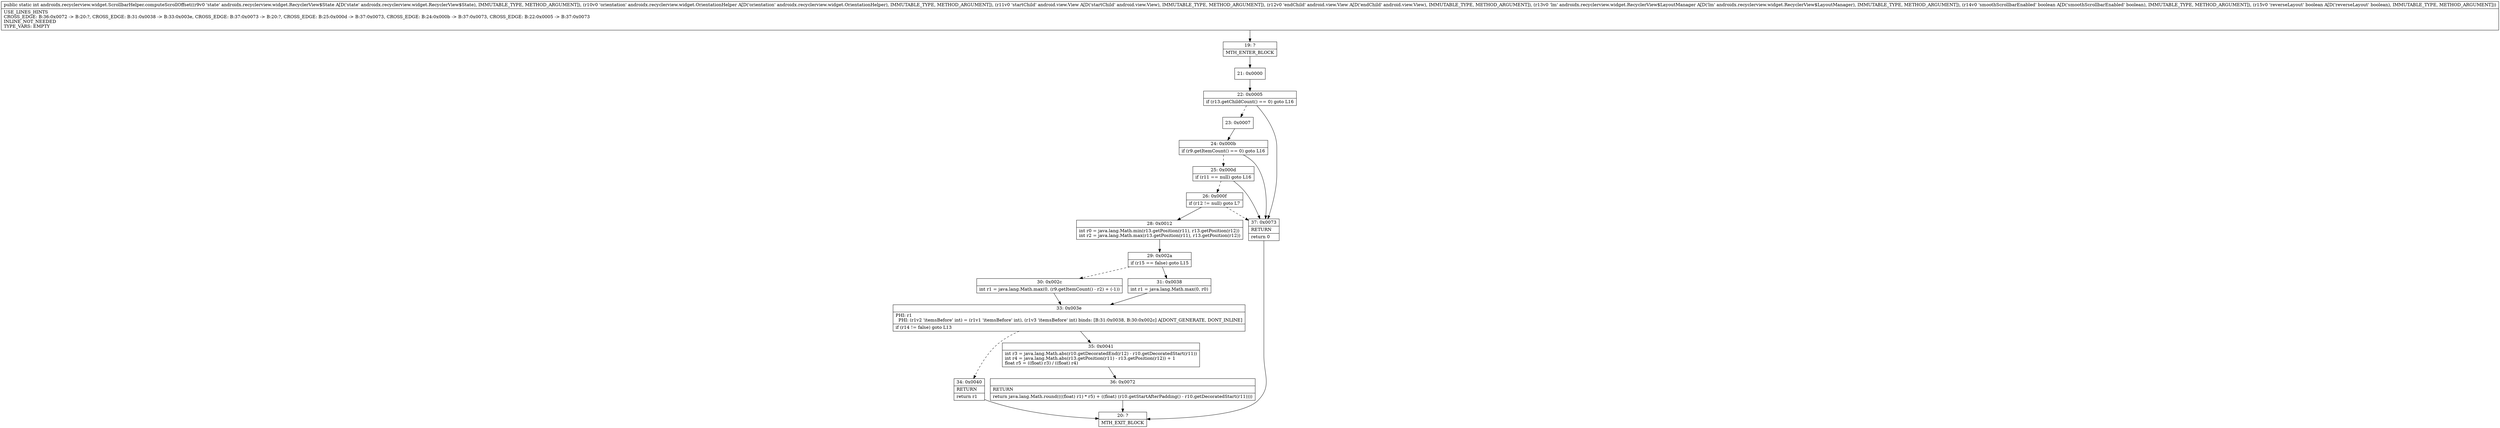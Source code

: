 digraph "CFG forandroidx.recyclerview.widget.ScrollbarHelper.computeScrollOffset(Landroidx\/recyclerview\/widget\/RecyclerView$State;Landroidx\/recyclerview\/widget\/OrientationHelper;Landroid\/view\/View;Landroid\/view\/View;Landroidx\/recyclerview\/widget\/RecyclerView$LayoutManager;ZZ)I" {
Node_19 [shape=record,label="{19\:\ ?|MTH_ENTER_BLOCK\l}"];
Node_21 [shape=record,label="{21\:\ 0x0000}"];
Node_22 [shape=record,label="{22\:\ 0x0005|if (r13.getChildCount() == 0) goto L16\l}"];
Node_23 [shape=record,label="{23\:\ 0x0007}"];
Node_24 [shape=record,label="{24\:\ 0x000b|if (r9.getItemCount() == 0) goto L16\l}"];
Node_25 [shape=record,label="{25\:\ 0x000d|if (r11 == null) goto L16\l}"];
Node_26 [shape=record,label="{26\:\ 0x000f|if (r12 != null) goto L7\l}"];
Node_28 [shape=record,label="{28\:\ 0x0012|int r0 = java.lang.Math.min(r13.getPosition(r11), r13.getPosition(r12))\lint r2 = java.lang.Math.max(r13.getPosition(r11), r13.getPosition(r12))\l}"];
Node_29 [shape=record,label="{29\:\ 0x002a|if (r15 == false) goto L15\l}"];
Node_30 [shape=record,label="{30\:\ 0x002c|int r1 = java.lang.Math.max(0, (r9.getItemCount() \- r2) + (\-1))\l}"];
Node_33 [shape=record,label="{33\:\ 0x003e|PHI: r1 \l  PHI: (r1v2 'itemsBefore' int) = (r1v1 'itemsBefore' int), (r1v3 'itemsBefore' int) binds: [B:31:0x0038, B:30:0x002c] A[DONT_GENERATE, DONT_INLINE]\l|if (r14 != false) goto L13\l}"];
Node_34 [shape=record,label="{34\:\ 0x0040|RETURN\l|return r1\l}"];
Node_20 [shape=record,label="{20\:\ ?|MTH_EXIT_BLOCK\l}"];
Node_35 [shape=record,label="{35\:\ 0x0041|int r3 = java.lang.Math.abs(r10.getDecoratedEnd(r12) \- r10.getDecoratedStart(r11))\lint r4 = java.lang.Math.abs(r13.getPosition(r11) \- r13.getPosition(r12)) + 1\lfloat r5 = ((float) r3) \/ ((float) r4)\l}"];
Node_36 [shape=record,label="{36\:\ 0x0072|RETURN\l|return java.lang.Math.round((((float) r1) * r5) + ((float) (r10.getStartAfterPadding() \- r10.getDecoratedStart(r11))))\l}"];
Node_31 [shape=record,label="{31\:\ 0x0038|int r1 = java.lang.Math.max(0, r0)\l}"];
Node_37 [shape=record,label="{37\:\ 0x0073|RETURN\l|return 0\l}"];
MethodNode[shape=record,label="{public static int androidx.recyclerview.widget.ScrollbarHelper.computeScrollOffset((r9v0 'state' androidx.recyclerview.widget.RecyclerView$State A[D('state' androidx.recyclerview.widget.RecyclerView$State), IMMUTABLE_TYPE, METHOD_ARGUMENT]), (r10v0 'orientation' androidx.recyclerview.widget.OrientationHelper A[D('orientation' androidx.recyclerview.widget.OrientationHelper), IMMUTABLE_TYPE, METHOD_ARGUMENT]), (r11v0 'startChild' android.view.View A[D('startChild' android.view.View), IMMUTABLE_TYPE, METHOD_ARGUMENT]), (r12v0 'endChild' android.view.View A[D('endChild' android.view.View), IMMUTABLE_TYPE, METHOD_ARGUMENT]), (r13v0 'lm' androidx.recyclerview.widget.RecyclerView$LayoutManager A[D('lm' androidx.recyclerview.widget.RecyclerView$LayoutManager), IMMUTABLE_TYPE, METHOD_ARGUMENT]), (r14v0 'smoothScrollbarEnabled' boolean A[D('smoothScrollbarEnabled' boolean), IMMUTABLE_TYPE, METHOD_ARGUMENT]), (r15v0 'reverseLayout' boolean A[D('reverseLayout' boolean), IMMUTABLE_TYPE, METHOD_ARGUMENT]))  | USE_LINES_HINTS\lCROSS_EDGE: B:36:0x0072 \-\> B:20:?, CROSS_EDGE: B:31:0x0038 \-\> B:33:0x003e, CROSS_EDGE: B:37:0x0073 \-\> B:20:?, CROSS_EDGE: B:25:0x000d \-\> B:37:0x0073, CROSS_EDGE: B:24:0x000b \-\> B:37:0x0073, CROSS_EDGE: B:22:0x0005 \-\> B:37:0x0073\lINLINE_NOT_NEEDED\lTYPE_VARS: EMPTY\l}"];
MethodNode -> Node_19;Node_19 -> Node_21;
Node_21 -> Node_22;
Node_22 -> Node_23[style=dashed];
Node_22 -> Node_37;
Node_23 -> Node_24;
Node_24 -> Node_25[style=dashed];
Node_24 -> Node_37;
Node_25 -> Node_26[style=dashed];
Node_25 -> Node_37;
Node_26 -> Node_28;
Node_26 -> Node_37[style=dashed];
Node_28 -> Node_29;
Node_29 -> Node_30[style=dashed];
Node_29 -> Node_31;
Node_30 -> Node_33;
Node_33 -> Node_34[style=dashed];
Node_33 -> Node_35;
Node_34 -> Node_20;
Node_35 -> Node_36;
Node_36 -> Node_20;
Node_31 -> Node_33;
Node_37 -> Node_20;
}

